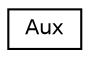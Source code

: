 digraph "Graphical Class Hierarchy"
{
 // LATEX_PDF_SIZE
  edge [fontname="Helvetica",fontsize="10",labelfontname="Helvetica",labelfontsize="10"];
  node [fontname="Helvetica",fontsize="10",shape=record];
  rankdir="LR";
  Node0 [label="Aux",height=0.2,width=0.4,color="black", fillcolor="white", style="filled",URL="$class_aux.html",tooltip=" "];
}
